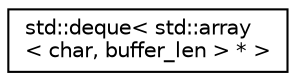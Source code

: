 digraph "Graphical Class Hierarchy"
{
  edge [fontname="Helvetica",fontsize="10",labelfontname="Helvetica",labelfontsize="10"];
  node [fontname="Helvetica",fontsize="10",shape=record];
  rankdir="LR";
  Node0 [label="std::deque\< std::array\l\< char, buffer_len \> * \>",height=0.2,width=0.4,color="black", fillcolor="white", style="filled",URL="$classstd_1_1deque.html"];
}
